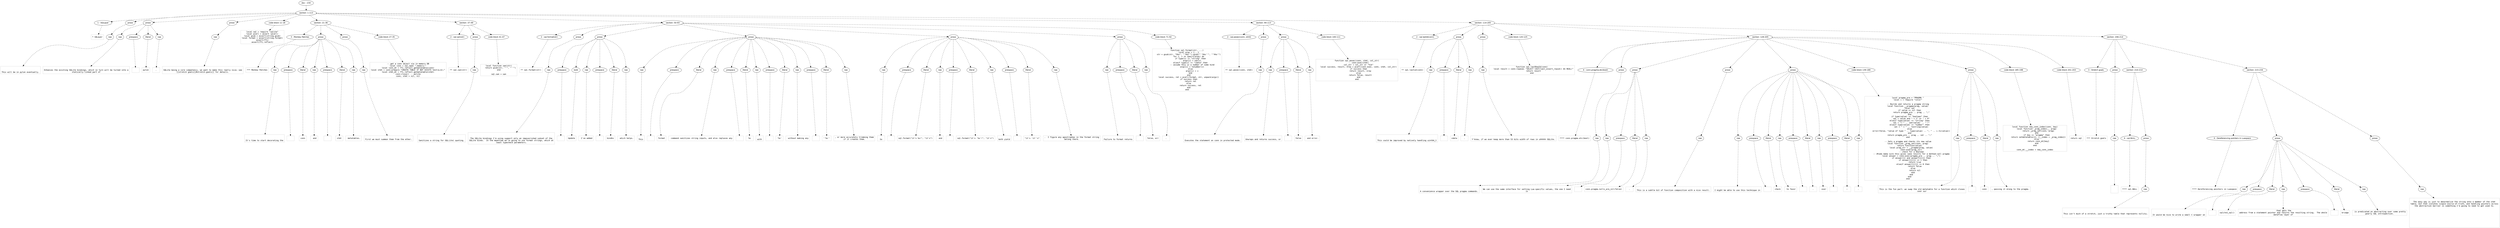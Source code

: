 digraph lpegNode {

node [fontname=Helvetica]
edge [style=dashed]

doc_0 [label="doc - 234"]


doc_0 -> { section_1}
{rank=same; section_1}

section_1 [label="section: 1-113"]


// END RANK doc_0

section_1 -> { header_2 prose_3 prose_4 prose_5 codeblock_6 section_7 section_8 section_9 section_10 section_11}
{rank=same; header_2 prose_3 prose_4 prose_5 codeblock_6 section_7 section_8 section_9 section_10 section_11}

header_2 [label="1 : SQLayer"]

prose_3 [label="prose"]

prose_4 [label="prose"]

prose_5 [label="prose"]

codeblock_6 [label="code block 11-18"]

section_7 [label="section: 21-36"]

section_8 [label="section: 37-49"]

section_9 [label="section: 50-93"]

section_10 [label="section: 94-113"]

section_11 [label="section: 114-205"]


// END RANK section_1

header_2 -> leaf_12
leaf_12  [color=Gray,shape=rectangle,fontname=Inconsolata,label="* SQLayer"]
// END RANK header_2

prose_3 -> { raw_13}
{rank=same; raw_13}

raw_13 [label="raw"]


// END RANK prose_3

raw_13 -> leaf_14
leaf_14  [color=Gray,shape=rectangle,fontname=Inconsolata,label="

This will be in pylon eventually.
"]
// END RANK raw_13

prose_4 -> { raw_15 prespace_16 literal_17 raw_18}
{rank=same; raw_15 prespace_16 literal_17 raw_18}

raw_15 [label="raw"]

prespace_16 [label="prespace"]

literal_17 [label="literal"]

raw_18 [label="raw"]


// END RANK prose_4

raw_15 -> leaf_19
leaf_19  [color=Gray,shape=rectangle,fontname=Inconsolata,label="
Enhances the existing SQLite bindings, which in turn will be turned into a
statically-linked part of"]
// END RANK raw_15

prespace_16 -> leaf_20
leaf_20  [color=Gray,shape=rectangle,fontname=Inconsolata,label=" "]
// END RANK prespace_16

literal_17 -> leaf_21
leaf_21  [color=Gray,shape=rectangle,fontname=Inconsolata,label="pylon"]
// END RANK literal_17

raw_18 -> leaf_22
leaf_22  [color=Gray,shape=rectangle,fontname=Inconsolata,label=".
"]
// END RANK raw_18

prose_5 -> { raw_23}
{rank=same; raw_23}

raw_23 [label="raw"]


// END RANK prose_5

raw_23 -> leaf_24
leaf_24  [color=Gray,shape=rectangle,fontname=Inconsolata,label="
SQLite being a core competency, we want to make this really nice; see
[[stretch goals][#stretch-goals]] for details.
"]
// END RANK raw_23

codeblock_6 -> leaf_25
leaf_25  [color=Gray,shape=rectangle,fontname=Inconsolata,label="local sql = require \"sqlite\"
local pcall = assert (pcall)
local gsub = assert(string.gsub)
local format = assert(string.format)
assert(ffi)
assert(ffi.reflect)"]
// END RANK codeblock_6

section_7 -> { header_26 prose_27 prose_28 codeblock_29}
{rank=same; header_26 prose_27 prose_28 codeblock_29}

header_26 [label="3 : Monkey Patches"]

prose_27 [label="prose"]

prose_28 [label="prose"]

codeblock_29 [label="code block 27-35"]


// END RANK section_7

header_26 -> leaf_30
leaf_30  [color=Gray,shape=rectangle,fontname=Inconsolata,label="*** Monkey Patches"]
// END RANK header_26

prose_27 -> { raw_31 prespace_32 literal_33 raw_34 prespace_35 literal_36 raw_37}
{rank=same; raw_31 prespace_32 literal_33 raw_34 prespace_35 literal_36 raw_37}

raw_31 [label="raw"]

prespace_32 [label="prespace"]

literal_33 [label="literal"]

raw_34 [label="raw"]

prespace_35 [label="prespace"]

literal_36 [label="literal"]

raw_37 [label="raw"]


// END RANK prose_27

raw_31 -> leaf_38
leaf_38  [color=Gray,shape=rectangle,fontname=Inconsolata,label="

It's time to start decorating the"]
// END RANK raw_31

prespace_32 -> leaf_39
leaf_39  [color=Gray,shape=rectangle,fontname=Inconsolata,label=" "]
// END RANK prespace_32

literal_33 -> leaf_40
leaf_40  [color=Gray,shape=rectangle,fontname=Inconsolata,label="conn"]
// END RANK literal_33

raw_34 -> leaf_41
leaf_41  [color=Gray,shape=rectangle,fontname=Inconsolata,label=" and"]
// END RANK raw_34

prespace_35 -> leaf_42
leaf_42  [color=Gray,shape=rectangle,fontname=Inconsolata,label=" "]
// END RANK prespace_35

literal_36 -> leaf_43
leaf_43  [color=Gray,shape=rectangle,fontname=Inconsolata,label="stmt"]
// END RANK literal_36

raw_37 -> leaf_44
leaf_44  [color=Gray,shape=rectangle,fontname=Inconsolata,label=" metatables.
"]
// END RANK raw_37

prose_28 -> { raw_45}
{rank=same; raw_45}

raw_45 [label="raw"]


// END RANK prose_28

raw_45 -> leaf_46
leaf_46  [color=Gray,shape=rectangle,fontname=Inconsolata,label="
First we must summon them from the ether.
"]
// END RANK raw_45

codeblock_29 -> leaf_47
leaf_47  [color=Gray,shape=rectangle,fontname=Inconsolata,label="-- get a conn object via in-memory DB
local conn = sql.open \":memory:\"
local conn_mt = ffi.reflect.getmetatable(conn)
local stmt = conn:prepare \"CREATE TABLE IF NOT EXISTS test(a,b);\"
local stmt_mt = ffi.reflect.getmetatable(stmt)
conn:close() -- polite
conn, stmt = nil, nil"]
// END RANK codeblock_29

section_8 -> { header_48 prose_49 codeblock_50}
{rank=same; header_48 prose_49 codeblock_50}

header_48 [label="2 : sql.san(str)"]

prose_49 [label="prose"]

codeblock_50 [label="code block 41-47"]


// END RANK section_8

header_48 -> leaf_51
leaf_51  [color=Gray,shape=rectangle,fontname=Inconsolata,label="** sql.san(str)"]
// END RANK header_48

prose_49 -> { raw_52}
{rank=same; raw_52}

raw_52 [label="raw"]


// END RANK prose_49

raw_52 -> leaf_53
leaf_53  [color=Gray,shape=rectangle,fontname=Inconsolata,label="

Sanitizes a string for SQL(ite) quoting.
"]
// END RANK raw_52

codeblock_50 -> leaf_54
leaf_54  [color=Gray,shape=rectangle,fontname=Inconsolata,label="local function san(str)
   return gsub(str, \"'\", \"''\")
end

sql.san = san"]
// END RANK codeblock_50

section_9 -> { header_55 prose_56 prose_57 prose_58 prose_59 prose_60 codeblock_61}
{rank=same; header_55 prose_56 prose_57 prose_58 prose_59 prose_60 codeblock_61}

header_55 [label="2 : sql.format(str)"]

prose_56 [label="prose"]

prose_57 [label="prose"]

prose_58 [label="prose"]

prose_59 [label="prose"]

prose_60 [label="prose"]

codeblock_61 [label="code block 71-92"]


// END RANK section_9

header_55 -> leaf_62
leaf_62  [color=Gray,shape=rectangle,fontname=Inconsolata,label="** sql.format(str)"]
// END RANK header_55

prose_56 -> { raw_63}
{rank=same; raw_63}

raw_63 [label="raw"]


// END RANK prose_56

raw_63 -> leaf_64
leaf_64  [color=Gray,shape=rectangle,fontname=Inconsolata,label="

The SQLite bindings I'm using support only an impoverished subset of the
SQLite binds.  In the meantime we're going to use format strings, which at
least typecheck parameters.
"]
// END RANK raw_63

prose_57 -> { prespace_65 bold_66 raw_67 prespace_68 literal_69 raw_70}
{rank=same; prespace_65 bold_66 raw_67 prespace_68 literal_69 raw_70}

prespace_65 [label="prespace"]

bold_66 [label="bold"]

raw_67 [label="raw"]

prespace_68 [label="prespace"]

literal_69 [label="literal"]

raw_70 [label="raw"]


// END RANK prose_57

prespace_65 -> leaf_71
leaf_71  [color=Gray,shape=rectangle,fontname=Inconsolata,label=""]
// END RANK prespace_65

bold_66 -> leaf_72
leaf_72  [color=Gray,shape=rectangle,fontname=Inconsolata,label="Update"]
// END RANK bold_66

raw_67 -> leaf_73
leaf_73  [color=Gray,shape=rectangle,fontname=Inconsolata,label=" I've added"]
// END RANK raw_67

prespace_68 -> leaf_74
leaf_74  [color=Gray,shape=rectangle,fontname=Inconsolata,label=" "]
// END RANK prespace_68

literal_69 -> leaf_75
leaf_75  [color=Gray,shape=rectangle,fontname=Inconsolata,label="bindkv"]
// END RANK literal_69

raw_70 -> leaf_76
leaf_76  [color=Gray,shape=rectangle,fontname=Inconsolata,label=" which helps.
"]
// END RANK raw_70

prose_58 -> { raw_77 prespace_78 literal_79 raw_80 prespace_81 literal_82 raw_83 prespace_84 literal_85 raw_86 prespace_87 literal_88 raw_89}
{rank=same; raw_77 prespace_78 literal_79 raw_80 prespace_81 literal_82 raw_83 prespace_84 literal_85 raw_86 prespace_87 literal_88 raw_89}

raw_77 [label="raw"]

prespace_78 [label="prespace"]

literal_79 [label="literal"]

raw_80 [label="raw"]

prespace_81 [label="prespace"]

literal_82 [label="literal"]

raw_83 [label="raw"]

prespace_84 [label="prespace"]

literal_85 [label="literal"]

raw_86 [label="raw"]

prespace_87 [label="prespace"]

literal_88 [label="literal"]

raw_89 [label="raw"]


// END RANK prose_58

raw_77 -> leaf_90
leaf_90  [color=Gray,shape=rectangle,fontname=Inconsolata,label="
This"]
// END RANK raw_77

prespace_78 -> leaf_91
leaf_91  [color=Gray,shape=rectangle,fontname=Inconsolata,label=" "]
// END RANK prespace_78

literal_79 -> leaf_92
leaf_92  [color=Gray,shape=rectangle,fontname=Inconsolata,label="format"]
// END RANK literal_79

raw_80 -> leaf_93
leaf_93  [color=Gray,shape=rectangle,fontname=Inconsolata,label=" command sanitizes string inputs, and also replaces any"]
// END RANK raw_80

prespace_81 -> leaf_94
leaf_94  [color=Gray,shape=rectangle,fontname=Inconsolata,label=" "]
// END RANK prespace_81

literal_82 -> leaf_95
leaf_95  [color=Gray,shape=rectangle,fontname=Inconsolata,label="%s"]
// END RANK literal_82

raw_83 -> leaf_96
leaf_96  [color=Gray,shape=rectangle,fontname=Inconsolata,label="
with"]
// END RANK raw_83

prespace_84 -> leaf_97
leaf_97  [color=Gray,shape=rectangle,fontname=Inconsolata,label=" "]
// END RANK prespace_84

literal_85 -> leaf_98
leaf_98  [color=Gray,shape=rectangle,fontname=Inconsolata,label="'%s'"]
// END RANK literal_85

raw_86 -> leaf_99
leaf_99  [color=Gray,shape=rectangle,fontname=Inconsolata,label=" without making any"]
// END RANK raw_86

prespace_87 -> leaf_100
leaf_100  [color=Gray,shape=rectangle,fontname=Inconsolata,label=" "]
// END RANK prespace_87

literal_88 -> leaf_101
leaf_101  [color=Gray,shape=rectangle,fontname=Inconsolata,label="''%s''"]
// END RANK literal_88

raw_89 -> leaf_102
leaf_102  [color=Gray,shape=rectangle,fontname=Inconsolata,label=", or more accurately trimming them
if it creates them.
"]
// END RANK raw_89

prose_59 -> { raw_103 prespace_104 literal_105 raw_106 prespace_107 literal_108 raw_109 prespace_110 literal_111 raw_112}
{rank=same; raw_103 prespace_104 literal_105 raw_106 prespace_107 literal_108 raw_109 prespace_110 literal_111 raw_112}

raw_103 [label="raw"]

prespace_104 [label="prespace"]

literal_105 [label="literal"]

raw_106 [label="raw"]

prespace_107 [label="prespace"]

literal_108 [label="literal"]

raw_109 [label="raw"]

prespace_110 [label="prespace"]

literal_111 [label="literal"]

raw_112 [label="raw"]


// END RANK prose_59

raw_103 -> leaf_113
leaf_113  [color=Gray,shape=rectangle,fontname=Inconsolata,label="
So"]
// END RANK raw_103

prespace_104 -> leaf_114
leaf_114  [color=Gray,shape=rectangle,fontname=Inconsolata,label=" "]
// END RANK prespace_104

literal_105 -> leaf_115
leaf_115  [color=Gray,shape=rectangle,fontname=Inconsolata,label="sql.format(\"it's %s!\", \"it's\")"]
// END RANK literal_105

raw_106 -> leaf_116
leaf_116  [color=Gray,shape=rectangle,fontname=Inconsolata,label=" and"]
// END RANK raw_106

prespace_107 -> leaf_117
leaf_117  [color=Gray,shape=rectangle,fontname=Inconsolata,label=" "]
// END RANK prespace_107

literal_108 -> leaf_118
leaf_118  [color=Gray,shape=rectangle,fontname=Inconsolata,label="sql.format(\"it's '%s'!\", \"it's\")"]
// END RANK literal_108

raw_109 -> leaf_119
leaf_119  [color=Gray,shape=rectangle,fontname=Inconsolata,label="
both yield"]
// END RANK raw_109

prespace_110 -> leaf_120
leaf_120  [color=Gray,shape=rectangle,fontname=Inconsolata,label=" "]
// END RANK prespace_110

literal_111 -> leaf_121
leaf_121  [color=Gray,shape=rectangle,fontname=Inconsolata,label="\"it's 'it''s\""]
// END RANK literal_111

raw_112 -> leaf_122
leaf_122  [color=Gray,shape=rectangle,fontname=Inconsolata,label=".  I figure any apostrophes in the format string
belong there.
"]
// END RANK raw_112

prose_60 -> { raw_123 prespace_124 literal_125 raw_126}
{rank=same; raw_123 prespace_124 literal_125 raw_126}

raw_123 [label="raw"]

prespace_124 [label="prespace"]

literal_125 [label="literal"]

raw_126 [label="raw"]


// END RANK prose_60

raw_123 -> leaf_127
leaf_127  [color=Gray,shape=rectangle,fontname=Inconsolata,label="
Failure to format returns"]
// END RANK raw_123

prespace_124 -> leaf_128
leaf_128  [color=Gray,shape=rectangle,fontname=Inconsolata,label=" "]
// END RANK prespace_124

literal_125 -> leaf_129
leaf_129  [color=Gray,shape=rectangle,fontname=Inconsolata,label="false, err"]
// END RANK literal_125

raw_126 -> leaf_130
leaf_130  [color=Gray,shape=rectangle,fontname=Inconsolata,label=".
"]
// END RANK raw_126

codeblock_61 -> leaf_131
leaf_131  [color=Gray,shape=rectangle,fontname=Inconsolata,label="function sql.format(str, ...)
   local argv = {...}
   str = gsub(str, \"%%s\", \"'%%s'\"):gsub(\"''%%s''\", \"'%%s'\")
   for i, v in ipairs(argv) do
      if type(v) == \"string\" then
         argv[i] = san(v)
      elseif type(v) == \"cdata\" then
         -- assume this is a number of some kind
         argv[i] = tonumber(v)
      else
         argv[i] = v
      end
   end
   local success, ret = pcall(format, str, unpack(argv))
   if success then
      return ret
   else
      return success, ret
   end
end"]
// END RANK codeblock_61

section_10 -> { header_132 prose_133 prose_134 codeblock_135}
{rank=same; header_132 prose_133 prose_134 codeblock_135}

header_132 [label="2 : sql.pexec(conn, stmt)"]

prose_133 [label="prose"]

prose_134 [label="prose"]

codeblock_135 [label="code block 100-111"]


// END RANK section_10

header_132 -> leaf_136
leaf_136  [color=Gray,shape=rectangle,fontname=Inconsolata,label="** sql.pexec(conn, stmt)"]
// END RANK header_132

prose_133 -> { raw_137}
{rank=same; raw_137}

raw_137 [label="raw"]


// END RANK prose_133

raw_137 -> leaf_138
leaf_138  [color=Gray,shape=rectangle,fontname=Inconsolata,label="

Executes the statement on conn in protected mode.
"]
// END RANK raw_137

prose_134 -> { raw_139 prespace_140 literal_141 raw_142}
{rank=same; raw_139 prespace_140 literal_141 raw_142}

raw_139 [label="raw"]

prespace_140 [label="prespace"]

literal_141 [label="literal"]

raw_142 [label="raw"]


// END RANK prose_134

raw_139 -> leaf_143
leaf_143  [color=Gray,shape=rectangle,fontname=Inconsolata,label="
Unwraps and returns success, or"]
// END RANK raw_139

prespace_140 -> leaf_144
leaf_144  [color=Gray,shape=rectangle,fontname=Inconsolata,label=" "]
// END RANK prespace_140

literal_141 -> leaf_145
leaf_145  [color=Gray,shape=rectangle,fontname=Inconsolata,label="false"]
// END RANK literal_141

raw_142 -> leaf_146
leaf_146  [color=Gray,shape=rectangle,fontname=Inconsolata,label=" and error.
"]
// END RANK raw_142

codeblock_135 -> leaf_147
leaf_147  [color=Gray,shape=rectangle,fontname=Inconsolata,label="function sql.pexec(conn, stmt, col_str)
   -- conn:exec(stmt)
   col_str = col_str or \"hik\"
   local success, result, nrow = pcall(conn.exec, conn, stmt, col_str)
   if success then
      return result, nrow
   else
      return false, result
   end
end"]
// END RANK codeblock_135

section_11 -> { header_148 prose_149 prose_150 codeblock_151 section_152 section_153}
{rank=same; header_148 prose_149 prose_150 codeblock_151 section_152 section_153}

header_148 [label="2 : sql.lastid(conn)"]

prose_149 [label="prose"]

prose_150 [label="prose"]

codeblock_151 [label="code block 120-125"]

section_152 [label="section: 128-205"]

section_153 [label="section: 206-214"]


// END RANK section_11

header_148 -> leaf_154
leaf_154  [color=Gray,shape=rectangle,fontname=Inconsolata,label="** sql.lastid(conn)"]
// END RANK header_148

prose_149 -> { raw_155 prespace_156 literal_157 raw_158}
{rank=same; raw_155 prespace_156 literal_157 raw_158}

raw_155 [label="raw"]

prespace_156 [label="prespace"]

literal_157 [label="literal"]

raw_158 [label="raw"]


// END RANK prose_149

raw_155 -> leaf_159
leaf_159  [color=Gray,shape=rectangle,fontname=Inconsolata,label="

This could be improved by natively handling uint64_t"]
// END RANK raw_155

prespace_156 -> leaf_160
leaf_160  [color=Gray,shape=rectangle,fontname=Inconsolata,label=" "]
// END RANK prespace_156

literal_157 -> leaf_161
leaf_161  [color=Gray,shape=rectangle,fontname=Inconsolata,label="cdata"]
// END RANK literal_157

raw_158 -> leaf_162
leaf_162  [color=Gray,shape=rectangle,fontname=Inconsolata,label=".
"]
// END RANK raw_158

prose_150 -> { raw_163}
{rank=same; raw_163}

raw_163 [label="raw"]


// END RANK prose_150

raw_163 -> leaf_164
leaf_164  [color=Gray,shape=rectangle,fontname=Inconsolata,label="
Y'know, if we ever keep more than 53 bits width of rows in uhhhhh SQLite.
"]
// END RANK raw_163

codeblock_151 -> leaf_165
leaf_165  [color=Gray,shape=rectangle,fontname=Inconsolata,label="function sql.lastRowId(conn)
   local result = conn:rowexec \"SELECT CAST(last_insert_rowid() AS REAL)\"
   return result
end"]
// END RANK codeblock_151

section_152 -> { header_166 prose_167 prose_168 prose_169 prose_170 codeblock_171 prose_172 codeblock_173 codeblock_174}
{rank=same; header_166 prose_167 prose_168 prose_169 prose_170 codeblock_171 prose_172 codeblock_173 codeblock_174}

header_166 [label="4 : conn.pragma.etc(bool)"]

prose_167 [label="prose"]

prose_168 [label="prose"]

prose_169 [label="prose"]

prose_170 [label="prose"]

codeblock_171 [label="code block 139-180"]

prose_172 [label="prose"]

codeblock_173 [label="code block 185-198"]

codeblock_174 [label="code block 201-203"]


// END RANK section_152

header_166 -> leaf_175
leaf_175  [color=Gray,shape=rectangle,fontname=Inconsolata,label="**** conn.pragma.etc(bool)"]
// END RANK header_166

prose_167 -> { raw_176}
{rank=same; raw_176}

raw_176 [label="raw"]


// END RANK prose_167

raw_176 -> leaf_177
leaf_177  [color=Gray,shape=rectangle,fontname=Inconsolata,label="

A convenience wrapper over the SQL pragma commands.
"]
// END RANK raw_176

prose_168 -> { raw_178 prespace_179 literal_180 raw_181}
{rank=same; raw_178 prespace_179 literal_180 raw_181}

raw_178 [label="raw"]

prespace_179 [label="prespace"]

literal_180 [label="literal"]

raw_181 [label="raw"]


// END RANK prose_168

raw_178 -> leaf_182
leaf_182  [color=Gray,shape=rectangle,fontname=Inconsolata,label="
We can use the same interface for setting Lua-specific values, the one I need
is"]
// END RANK raw_178

prespace_179 -> leaf_183
leaf_183  [color=Gray,shape=rectangle,fontname=Inconsolata,label=" "]
// END RANK prespace_179

literal_180 -> leaf_184
leaf_184  [color=Gray,shape=rectangle,fontname=Inconsolata,label="conn.pragma.nulls_are_nil(false)"]
// END RANK literal_180

raw_181 -> leaf_185
leaf_185  [color=Gray,shape=rectangle,fontname=Inconsolata,label=".
"]
// END RANK raw_181

prose_169 -> { raw_186}
{rank=same; raw_186}

raw_186 [label="raw"]


// END RANK prose_169

raw_186 -> leaf_187
leaf_187  [color=Gray,shape=rectangle,fontname=Inconsolata,label="
This is a subtle bit of function composition with a nice result.
"]
// END RANK raw_186

prose_170 -> { raw_188 prespace_189 literal_190 raw_191 prespace_192 literal_193 raw_194 prespace_195 literal_196 raw_197}
{rank=same; raw_188 prespace_189 literal_190 raw_191 prespace_192 literal_193 raw_194 prespace_195 literal_196 raw_197}

raw_188 [label="raw"]

prespace_189 [label="prespace"]

literal_190 [label="literal"]

raw_191 [label="raw"]

prespace_192 [label="prespace"]

literal_193 [label="literal"]

raw_194 [label="raw"]

prespace_195 [label="prespace"]

literal_196 [label="literal"]

raw_197 [label="raw"]


// END RANK prose_170

raw_188 -> leaf_198
leaf_198  [color=Gray,shape=rectangle,fontname=Inconsolata,label="
I might be able to use this technique in"]
// END RANK raw_188

prespace_189 -> leaf_199
leaf_199  [color=Gray,shape=rectangle,fontname=Inconsolata,label=" "]
// END RANK prespace_189

literal_190 -> leaf_200
leaf_200  [color=Gray,shape=rectangle,fontname=Inconsolata,label="check"]
// END RANK literal_190

raw_191 -> leaf_201
leaf_201  [color=Gray,shape=rectangle,fontname=Inconsolata,label=" to favor"]
// END RANK raw_191

prespace_192 -> leaf_202
leaf_202  [color=Gray,shape=rectangle,fontname=Inconsolata,label=" "]
// END RANK prespace_192

literal_193 -> leaf_203
leaf_203  [color=Gray,shape=rectangle,fontname=Inconsolata,label="."]
// END RANK literal_193

raw_194 -> leaf_204
leaf_204  [color=Gray,shape=rectangle,fontname=Inconsolata,label=" over"]
// END RANK raw_194

prespace_195 -> leaf_205
leaf_205  [color=Gray,shape=rectangle,fontname=Inconsolata,label=" "]
// END RANK prespace_195

literal_196 -> leaf_206
leaf_206  [color=Gray,shape=rectangle,fontname=Inconsolata,label=":"]
// END RANK literal_196

raw_197 -> leaf_207
leaf_207  [color=Gray,shape=rectangle,fontname=Inconsolata,label=".
"]
// END RANK raw_197

codeblock_171 -> leaf_208
leaf_208  [color=Gray,shape=rectangle,fontname=Inconsolata,label="local pragma_pre = \"PRAGMA \"
local c = require \"color\"

-- Builds and returns a pragma string
local function __pragma(prag, value)
   local val
   if value == nil then
      return pragma_pre .. prag .. \";\"
   end
   if type(value) == \"boolean\" then
      val = value and \" = 1\" or \" = 0\"
   elseif type(value) == \"string\" then
      val = \"('\" .. san(value) .. \"')\"
   elseif type(value) == \"number\" then
      val = \" = \" .. tostring(value)
   else
      error(false, \"value of type \" .. type(value) .. \", \" .. c.ts(value))
   end
   return pragma_pre .. prag .. val .. \";\"
end

-- Sets a pragma and checks its new value
local function _prag_set(conn, prag)
   return function(value)
      local prag_str = __pragma(prag, value)
      conn:exec(prag_str)
      -- check for a boolean
      -- #todo make sure this gives sane results for a method-call pragma
      local answer = conn:exec(pragma_pre .. prag .. \";\")
      if answer[1] and answer[1][1] then
         if answer[1][1] == 1 then
            return true
         elseif answer[1][1] == 0 then
            return false
         else
            return nil
         end
      end
   end
end"]
// END RANK codeblock_171

prose_172 -> { raw_209 prespace_210 literal_211 raw_212}
{rank=same; raw_209 prespace_210 literal_211 raw_212}

raw_209 [label="raw"]

prespace_210 [label="prespace"]

literal_211 [label="literal"]

raw_212 [label="raw"]


// END RANK prose_172

raw_209 -> leaf_213
leaf_213  [color=Gray,shape=rectangle,fontname=Inconsolata,label="
This is the fun part: we swap the old metatable for a function which closes
over our"]
// END RANK raw_209

prespace_210 -> leaf_214
leaf_214  [color=Gray,shape=rectangle,fontname=Inconsolata,label=" "]
// END RANK prespace_210

literal_211 -> leaf_215
leaf_215  [color=Gray,shape=rectangle,fontname=Inconsolata,label="conn"]
// END RANK literal_211

raw_212 -> leaf_216
leaf_216  [color=Gray,shape=rectangle,fontname=Inconsolata,label=", passing it along to the pragma.
"]
// END RANK raw_212

codeblock_173 -> leaf_217
leaf_217  [color=Gray,shape=rectangle,fontname=Inconsolata,label="local function new_conn_index(conn, key)
   local function _prag_index(_, prag)
      return _prag_set(conn, prag)
   end
   if key == \"pragma\" then
      return setmetatable({}, {__index = _prag_index})
   else
      return conn_mt[key]
   end
end

conn_mt.__index = new_conn_index"]
// END RANK codeblock_173

codeblock_174 -> leaf_218
leaf_218  [color=Gray,shape=rectangle,fontname=Inconsolata,label="return sql"]
// END RANK codeblock_174

section_153 -> { header_219 prose_220 section_221 section_222}
{rank=same; header_219 prose_220 section_221 section_222}

header_219 [label="3 : Stretch goals"]

prose_220 [label="prose"]

section_221 [label="section: 210-214"]

section_222 [label="section: 215-234"]


// END RANK section_153

header_219 -> leaf_223
leaf_223  [color=Gray,shape=rectangle,fontname=Inconsolata,label="*** Stretch goals"]
// END RANK header_219

prose_220 -> { raw_224}
{rank=same; raw_224}

raw_224 [label="raw"]


// END RANK prose_220

raw_224 -> leaf_225
leaf_225  [color=Gray,shape=rectangle,fontname=Inconsolata,label="


"]
// END RANK raw_224

section_221 -> { header_226 prose_227}
{rank=same; header_226 prose_227}

header_226 [label="4 : sql.NULL"]

prose_227 [label="prose"]


// END RANK section_221

header_226 -> leaf_228
leaf_228  [color=Gray,shape=rectangle,fontname=Inconsolata,label="**** sql.NULL"]
// END RANK header_226

prose_227 -> { raw_229}
{rank=same; raw_229}

raw_229 [label="raw"]


// END RANK prose_227

raw_229 -> leaf_230
leaf_230  [color=Gray,shape=rectangle,fontname=Inconsolata,label="

This isn't much of a stretch, just a truthy table that represents nullity.

"]
// END RANK raw_229

section_222 -> { header_231 prose_232 prose_233}
{rank=same; header_231 prose_232 prose_233}

header_231 [label="4 : Dereferencing pointers in Luaspace"]

prose_232 [label="prose"]

prose_233 [label="prose"]


// END RANK section_222

header_231 -> leaf_234
leaf_234  [color=Gray,shape=rectangle,fontname=Inconsolata,label="**** Dereferencing pointers in Luaspace"]
// END RANK header_231

prose_232 -> { raw_235 prespace_236 literal_237 raw_238 prespace_239 literal_240 raw_241}
{rank=same; raw_235 prespace_236 literal_237 raw_238 prespace_239 literal_240 raw_241}

raw_235 [label="raw"]

prespace_236 [label="prespace"]

literal_237 [label="literal"]

raw_238 [label="raw"]

prespace_239 [label="prespace"]

literal_240 [label="literal"]

raw_241 [label="raw"]


// END RANK prose_232

raw_235 -> leaf_242
leaf_242  [color=Gray,shape=rectangle,fontname=Inconsolata,label="

It would be nice to write a small C wrapper on"]
// END RANK raw_235

prespace_236 -> leaf_243
leaf_243  [color=Gray,shape=rectangle,fontname=Inconsolata,label=" "]
// END RANK prespace_236

literal_237 -> leaf_244
leaf_244  [color=Gray,shape=rectangle,fontname=Inconsolata,label="sqlite3_sql()"]
// END RANK literal_237

raw_238 -> leaf_245
leaf_245  [color=Gray,shape=rectangle,fontname=Inconsolata,label=" that gets the
address from a statement pointer and returns the resulting string.  The whole
dataflow layer of"]
// END RANK raw_238

prespace_239 -> leaf_246
leaf_246  [color=Gray,shape=rectangle,fontname=Inconsolata,label=" "]
// END RANK prespace_239

literal_240 -> leaf_247
leaf_247  [color=Gray,shape=rectangle,fontname=Inconsolata,label="bridge"]
// END RANK literal_240

raw_241 -> leaf_248
leaf_248  [color=Gray,shape=rectangle,fontname=Inconsolata,label=" is predicated on abstracting over some pretty
gnarly SQL introspection.
"]
// END RANK raw_241

prose_233 -> { raw_249}
{rank=same; raw_249}

raw_249 [label="raw"]


// END RANK prose_233

raw_249 -> leaf_250
leaf_250  [color=Gray,shape=rectangle,fontname=Inconsolata,label="
The easy way is just to denormalize the string onto a member of the stmt
table, but that violates single-source-of-truth, and handling pointers across
the abstraction barrier is something I'm going to need to get used to.









"]
// END RANK raw_249


}
